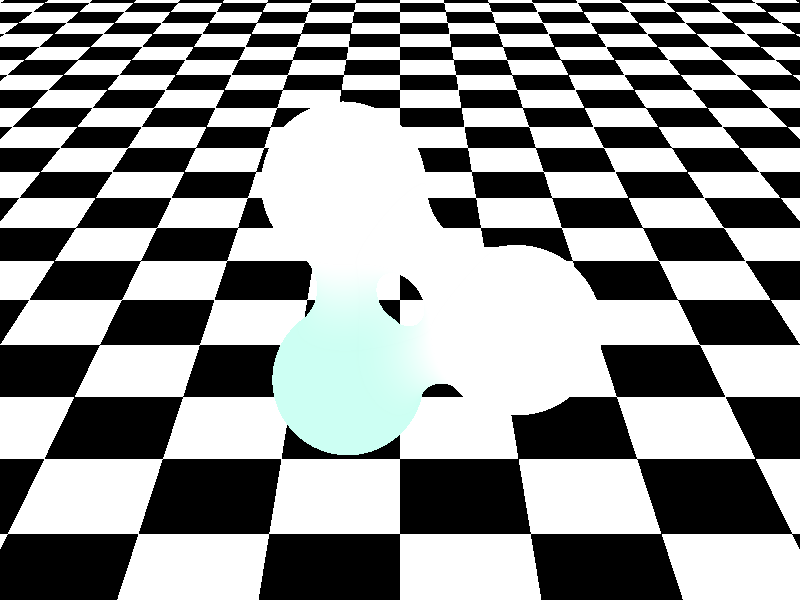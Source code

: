 // Persistence Of Vision raytracer version 3.0 sample file.
// File by Dieter Bayer
// Blob with three spherical, glass components.

#version 3.0
global_settings { assumed_gamma 2.2 }

#include "colors.inc"
#include "textures.inc"
#include "glass.inc"

camera {
  location  <0, 3, -6>
  right <4/3, 0, 0>
  direction <0, 0, 1.9>
  look_at   <0, 0, 0>
}

light_source { <-15,  30, -25> color Gray80 }
light_source { < 15,  30, -25> color Gray80 }

blob {
  threshold 0.6

  sphere { <0.75, 0, 0>, 1.0 strength 1.0 texture { T_Glass1 } }
  sphere { <-0.375, 0.64952, 0>, 1.0 strength 1.0 texture { T_Glass2} }
  sphere { <-0.375, -0.64952, 0>, 1.0 strength 1.0 texture { T_Green_Glass} }

  rotate 30*y
}

disc {
  <0, 0, 0>, <0, 1, 0>, 1000
  
  pigment { checker colour White colour Black }
  finish { ambient 0.1 diffuse 0.7 }
  
  translate <0, -2.5, 0>
}

